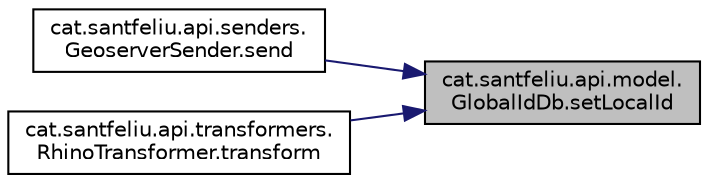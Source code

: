digraph "cat.santfeliu.api.model.GlobalIdDb.setLocalId"
{
 // LATEX_PDF_SIZE
  edge [fontname="Helvetica",fontsize="10",labelfontname="Helvetica",labelfontsize="10"];
  node [fontname="Helvetica",fontsize="10",shape=record];
  rankdir="RL";
  Node1 [label="cat.santfeliu.api.model.\lGlobalIdDb.setLocalId",height=0.2,width=0.4,color="black", fillcolor="grey75", style="filled", fontcolor="black",tooltip=" "];
  Node1 -> Node2 [dir="back",color="midnightblue",fontsize="10",style="solid"];
  Node2 [label="cat.santfeliu.api.senders.\lGeoserverSender.send",height=0.2,width=0.4,color="black", fillcolor="white", style="filled",URL="$classcat_1_1santfeliu_1_1api_1_1senders_1_1_geoserver_sender.html#af5b140e878d0004c6631e15dfa27c3cd",tooltip=" "];
  Node1 -> Node3 [dir="back",color="midnightblue",fontsize="10",style="solid"];
  Node3 [label="cat.santfeliu.api.transformers.\lRhinoTransformer.transform",height=0.2,width=0.4,color="black", fillcolor="white", style="filled",URL="$classcat_1_1santfeliu_1_1api_1_1transformers_1_1_rhino_transformer.html#a2406f87efcd2505eb4f07be2e48179ec",tooltip=" "];
}
